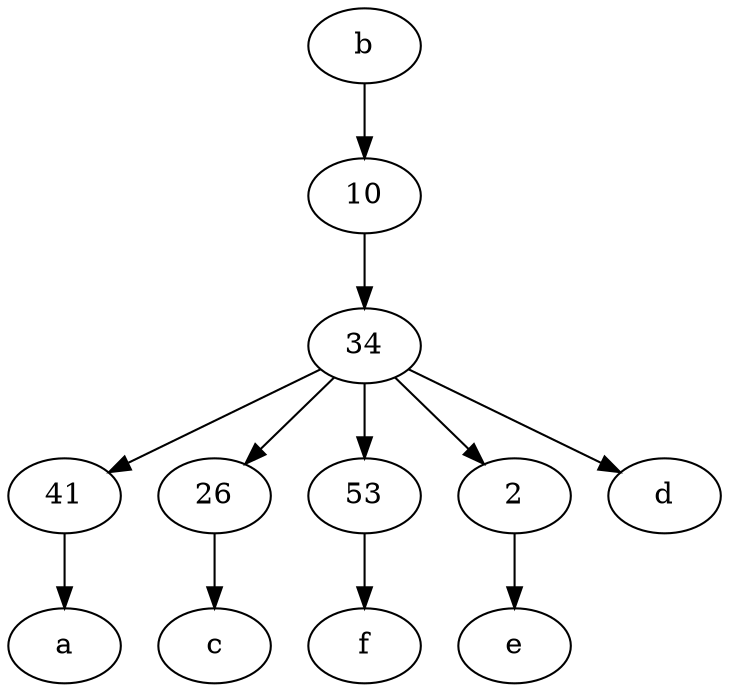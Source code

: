 digraph  {
	34;
	41;
	26;
	53;
	10;
	b [pos="50,20!"];
	2;
	41 -> a;
	2 -> e;
	34 -> 2;
	b -> 10;
	10 -> 34;
	34 -> 41;
	34 -> 26;
	34 -> d;
	34 -> 53;
	53 -> f;
	26 -> c;

	}